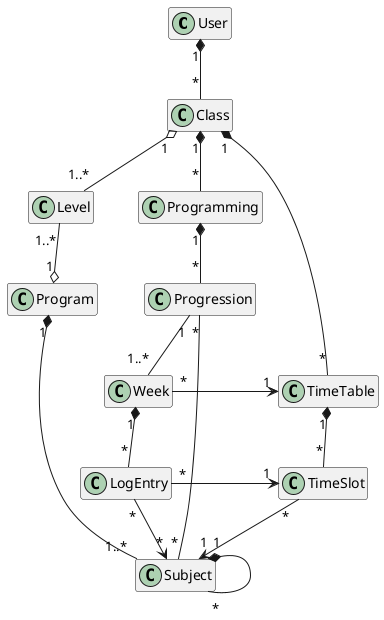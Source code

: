 @startuml
User          "1"   *--   "*"     Class
Class         "1"   o--   "1..*"  Level
Class         "1"   *--   "*"     Programming
Programming   "1"   *--   "*"     Progression
Progression   "*"    --   "*"     Subject
Progression   "1"    --   "1..*"  Week

Level         "1..*" --o  "1"     Program
Program       "1"   *--   "1..*"  Subject
Subject       "1"   *--   "*"     Subject

Class         "1"   *--   "*"     TimeTable
TimeTable     "1"   *--   "*"     TimeSlot
TimeSlot      "*"    -->  "1"     Subject

Week          "*"     ->  "1"     TimeTable
Week          "1"   *--   "*"     LogEntry
LogEntry      "*"    -->  "*"     Subject
LogEntry      "*"     ->  "1"     TimeSlot

hide empty members
@enduml
